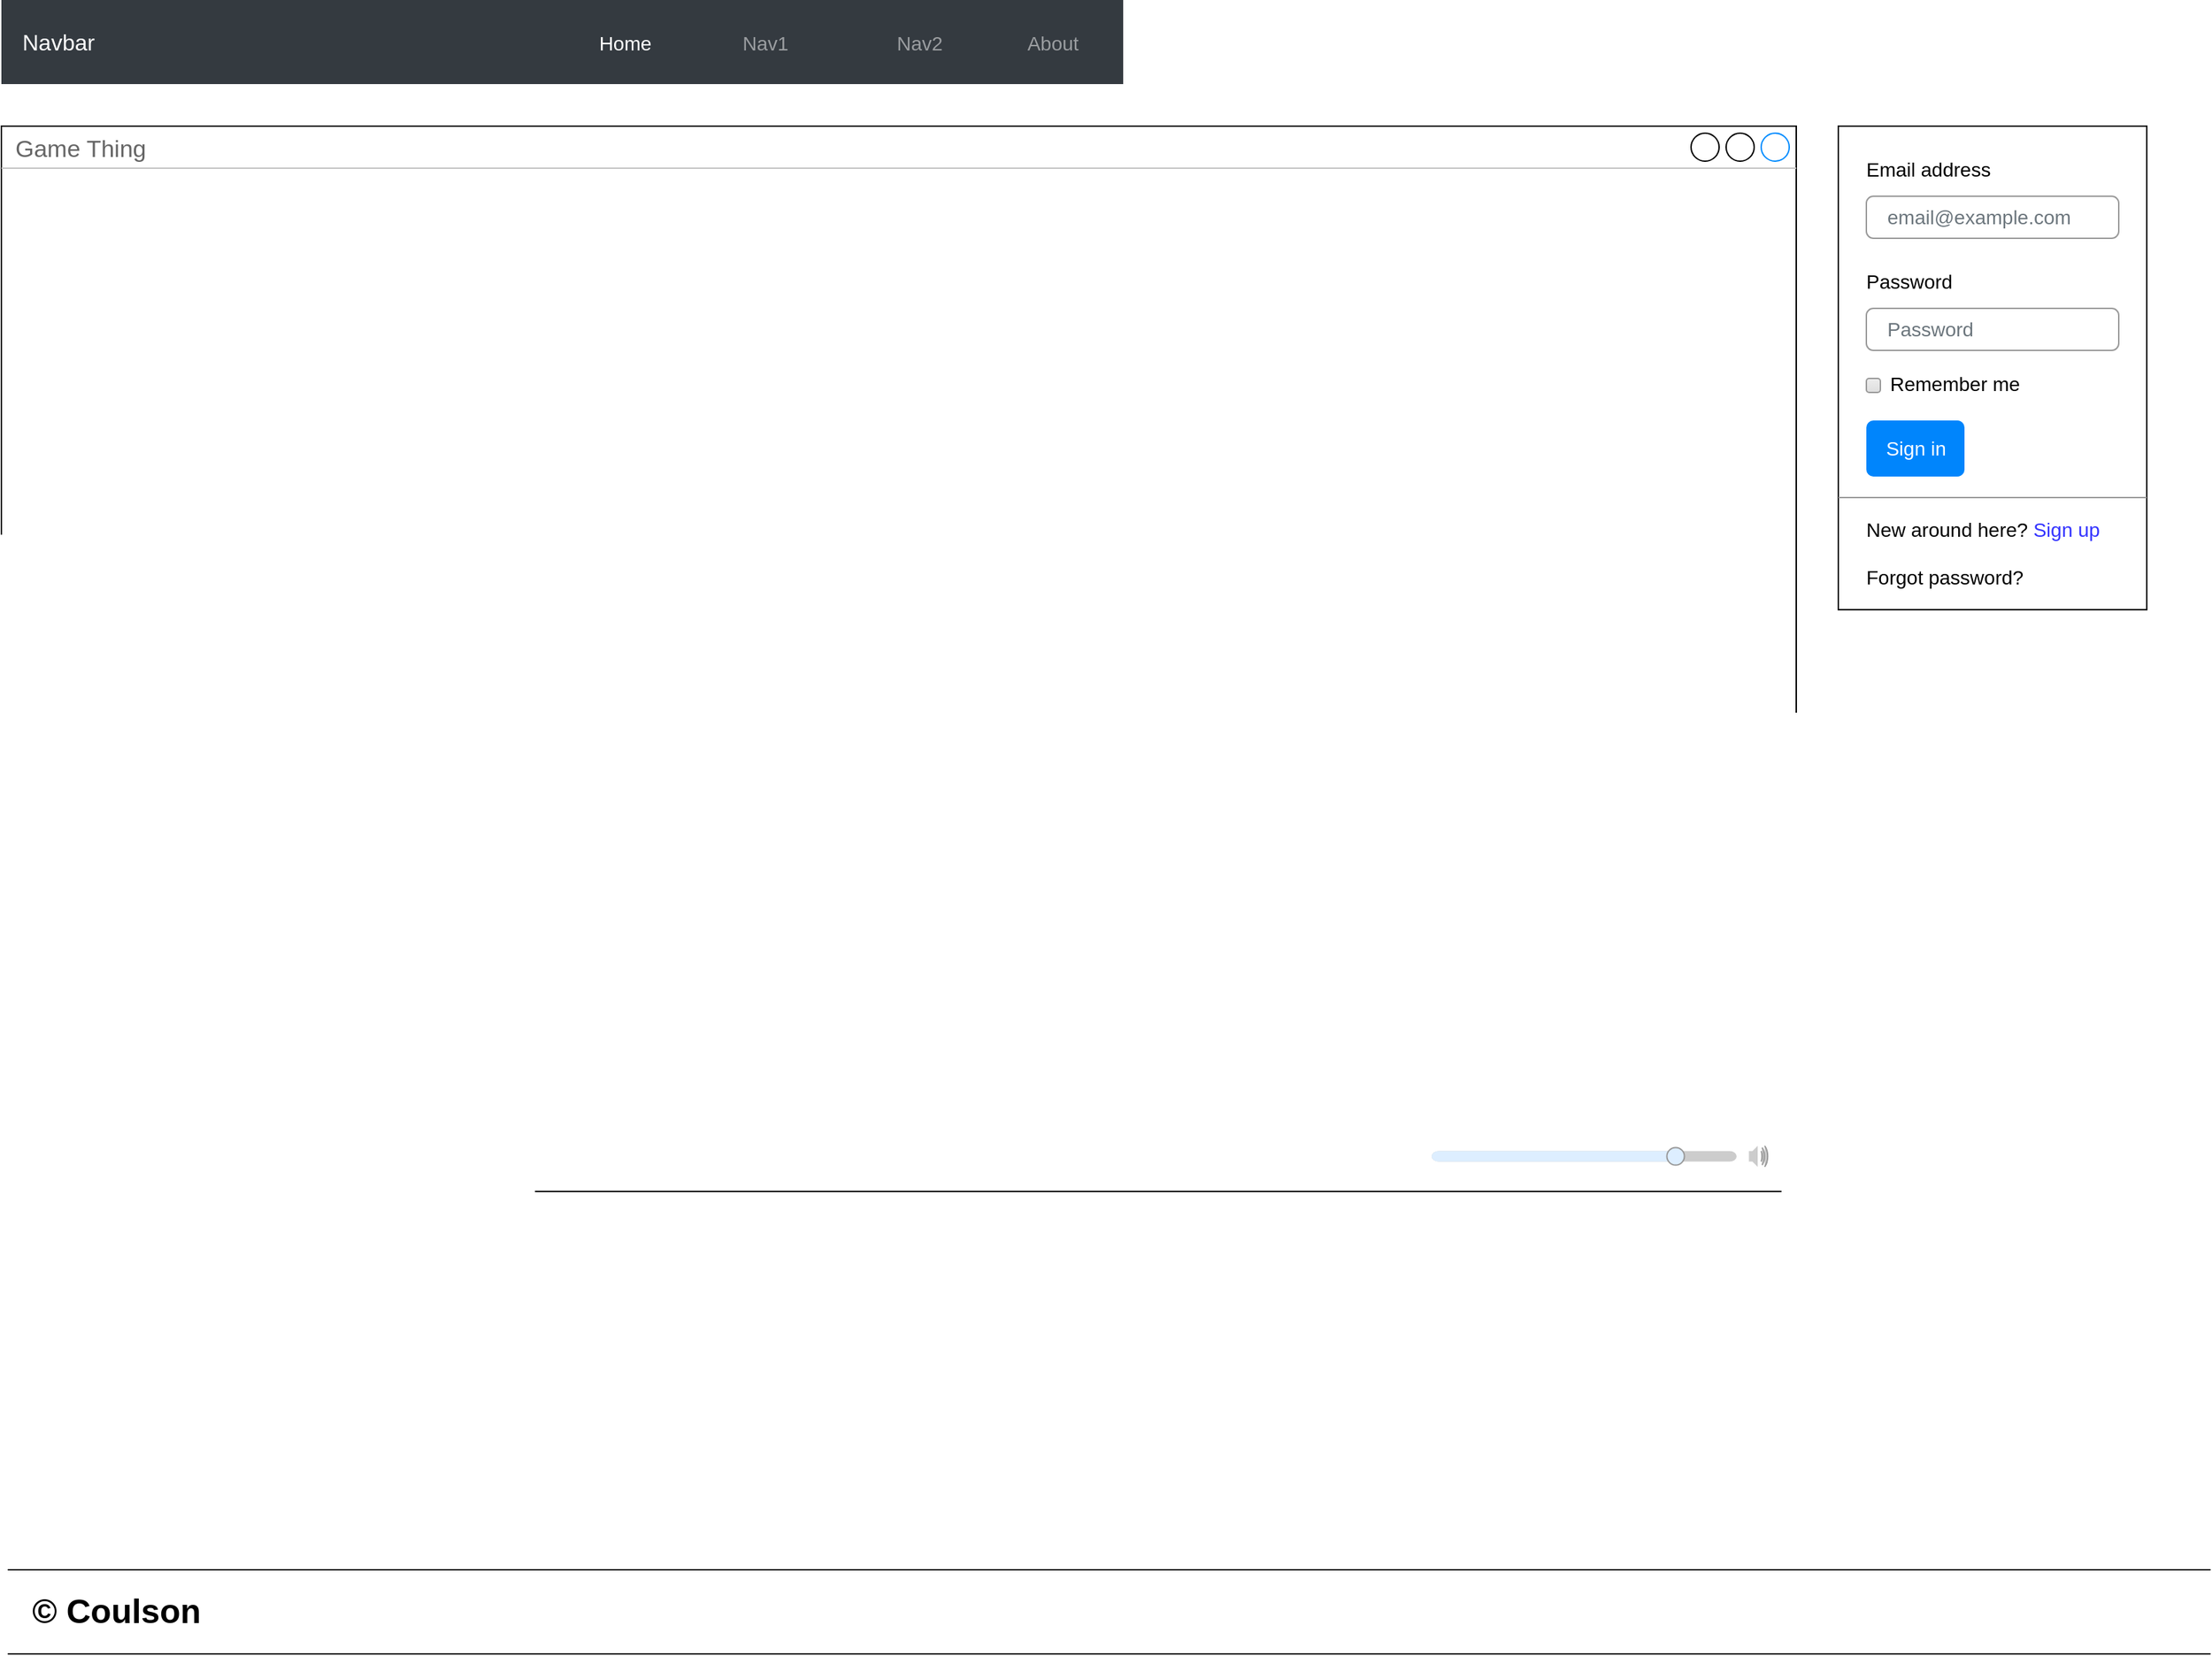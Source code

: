 <mxfile version="13.6.5" type="github"><diagram id="gAICNqZA2hDo-b9snUBj" name="Page-1"><mxGraphModel dx="1633" dy="1069" grid="1" gridSize="10" guides="1" tooltips="1" connect="0" arrows="0" fold="1" page="1" pageScale="1" pageWidth="1600" pageHeight="1200" math="0" shadow="0"><root><mxCell id="0"/><mxCell id="1" parent="0"/><mxCell id="HI8Mo7MYHOOjEy2d3-Ay-52" value="" style="shape=partialRectangle;whiteSpace=wrap;html=1;left=0;right=0;fillColor=none;align=center;" vertex="1" parent="1"><mxGeometry x="15" y="1130" width="1570" height="60" as="geometry"/></mxCell><mxCell id="HI8Mo7MYHOOjEy2d3-Ay-19" value="Game Thing&lt;br&gt;" style="strokeWidth=1;shadow=0;dashed=0;align=center;html=1;shape=mxgraph.mockup.containers.window;align=left;verticalAlign=top;spacingLeft=8;strokeColor2=#008cff;strokeColor3=#c4c4c4;fontColor=#666666;mainText=;fontSize=17;labelBackgroundColor=none;glass=0;gradientColor=none;" vertex="1" parent="1"><mxGeometry x="10" y="100" width="1280" height="760" as="geometry"/></mxCell><mxCell id="HI8Mo7MYHOOjEy2d3-Ay-35" value="" style="html=1;shadow=0;shape=mxgraph.bootstrap.rrect;rSize=0;fillColor=#ffffff;glass=0;fontSize=16;align=center;" vertex="1" parent="1"><mxGeometry x="1320" y="100" width="220" height="345" as="geometry"/></mxCell><mxCell id="HI8Mo7MYHOOjEy2d3-Ay-36" value="Email address" style="fillColor=none;strokeColor=none;align=left;spacing=20;fontSize=14;" vertex="1" parent="HI8Mo7MYHOOjEy2d3-Ay-35"><mxGeometry width="220" height="40" relative="1" as="geometry"><mxPoint y="10" as="offset"/></mxGeometry></mxCell><mxCell id="HI8Mo7MYHOOjEy2d3-Ay-37" value="email@example.com" style="html=1;shadow=0;dashed=0;shape=mxgraph.bootstrap.rrect;rSize=5;fillColor=none;strokeColor=#999999;align=left;spacing=15;fontSize=14;fontColor=#6C767D;" vertex="1" parent="HI8Mo7MYHOOjEy2d3-Ay-35"><mxGeometry width="180" height="30" relative="1" as="geometry"><mxPoint x="20" y="50" as="offset"/></mxGeometry></mxCell><mxCell id="HI8Mo7MYHOOjEy2d3-Ay-38" value="Password" style="fillColor=none;strokeColor=none;align=left;spacing=20;fontSize=14;" vertex="1" parent="HI8Mo7MYHOOjEy2d3-Ay-35"><mxGeometry width="220" height="40" relative="1" as="geometry"><mxPoint y="90" as="offset"/></mxGeometry></mxCell><mxCell id="HI8Mo7MYHOOjEy2d3-Ay-39" value="Password" style="html=1;shadow=0;dashed=0;shape=mxgraph.bootstrap.rrect;rSize=5;fillColor=none;strokeColor=#999999;align=left;spacing=15;fontSize=14;fontColor=#6C767D;" vertex="1" parent="HI8Mo7MYHOOjEy2d3-Ay-35"><mxGeometry width="180" height="30" relative="1" as="geometry"><mxPoint x="20" y="130" as="offset"/></mxGeometry></mxCell><mxCell id="HI8Mo7MYHOOjEy2d3-Ay-40" value="Remember me" style="html=1;shadow=0;dashed=0;shape=mxgraph.bootstrap.rrect;rSize=2;fillColor=#EDEDED;strokeColor=#999999;align=left;fontSize=14;fontColor=#000000;labelPosition=right;verticalLabelPosition=middle;verticalAlign=middle;spacingLeft=5;spacingTop=-2;gradientColor=#DEDEDE;" vertex="1" parent="HI8Mo7MYHOOjEy2d3-Ay-35"><mxGeometry width="10" height="10" relative="1" as="geometry"><mxPoint x="20" y="180" as="offset"/></mxGeometry></mxCell><mxCell id="HI8Mo7MYHOOjEy2d3-Ay-41" value="Sign in" style="html=1;shadow=0;dashed=0;shape=mxgraph.bootstrap.rrect;rSize=5;fillColor=#0085FC;strokeColor=none;align=center;fontSize=14;fontColor=#FFFFFF;" vertex="1" parent="HI8Mo7MYHOOjEy2d3-Ay-35"><mxGeometry width="70" height="40" relative="1" as="geometry"><mxPoint x="20" y="210" as="offset"/></mxGeometry></mxCell><mxCell id="HI8Mo7MYHOOjEy2d3-Ay-42" value="" style="shape=line;strokeColor=#999999;perimeter=none;resizeWidth=1;" vertex="1" parent="HI8Mo7MYHOOjEy2d3-Ay-35"><mxGeometry width="220" height="10" relative="1" as="geometry"><mxPoint y="260" as="offset"/></mxGeometry></mxCell><mxCell id="HI8Mo7MYHOOjEy2d3-Ay-43" value="New around here? &lt;font color=&quot;#3333ff&quot;&gt;Sign up&lt;/font&gt;&lt;br&gt;&lt;br&gt;Forgot password?" style="html=1;fillColor=none;strokeColor=none;align=left;spacing=20;fontSize=14;" vertex="1" parent="HI8Mo7MYHOOjEy2d3-Ay-35"><mxGeometry width="220" height="60" relative="1" as="geometry"><mxPoint y="275" as="offset"/></mxGeometry></mxCell><mxCell id="HI8Mo7MYHOOjEy2d3-Ay-44" value="Navbar" style="shadow=0;dashed=0;fillColor=#343A40;strokeColor=none;fontSize=16;fontColor=#ffffff;align=left;spacing=15;html=1;" vertex="1" parent="1"><mxGeometry x="10" y="10" width="800" height="60" as="geometry"/></mxCell><mxCell id="HI8Mo7MYHOOjEy2d3-Ay-45" value="Home" style="fillColor=none;strokeColor=none;fontSize=14;fontColor=#ffffff;align=center;" vertex="1" parent="HI8Mo7MYHOOjEy2d3-Ay-44"><mxGeometry width="70" height="40" relative="1" as="geometry"><mxPoint x="410" y="10" as="offset"/></mxGeometry></mxCell><mxCell id="HI8Mo7MYHOOjEy2d3-Ay-46" value="Nav1" style="fillColor=none;strokeColor=none;fontSize=14;fontColor=#9A9DA0;align=center;" vertex="1" parent="HI8Mo7MYHOOjEy2d3-Ay-44"><mxGeometry width="70" height="40" relative="1" as="geometry"><mxPoint x="510" y="10" as="offset"/></mxGeometry></mxCell><mxCell id="HI8Mo7MYHOOjEy2d3-Ay-47" value="Nav2" style="fillColor=none;strokeColor=none;fontSize=14;fontColor=#9A9DA0;align=center;spacingRight=0;" vertex="1" parent="HI8Mo7MYHOOjEy2d3-Ay-44"><mxGeometry width="90" height="40" relative="1" as="geometry"><mxPoint x="610" y="10" as="offset"/></mxGeometry></mxCell><mxCell id="HI8Mo7MYHOOjEy2d3-Ay-48" value="About" style="fillColor=none;strokeColor=none;fontSize=14;fontColor=#9A9DA0;align=center;imageAlign=left;" vertex="1" parent="HI8Mo7MYHOOjEy2d3-Ay-44"><mxGeometry width="80" height="40" relative="1" as="geometry"><mxPoint x="710" y="10" as="offset"/></mxGeometry></mxCell><mxCell id="HI8Mo7MYHOOjEy2d3-Ay-51" value="" style="verticalLabelPosition=bottom;shadow=0;dashed=0;align=center;html=1;verticalAlign=top;strokeWidth=1;shape=mxgraph.mockup.misc.volumeSlider;barPos=80;fillColor=#cccccc;strokeColor=#999999;fillColor2=#ddeeff;" vertex="1" parent="1"><mxGeometry x="1030" y="820" width="250" height="30" as="geometry"/></mxCell><mxCell id="HI8Mo7MYHOOjEy2d3-Ay-54" value="© Coulson" style="text;strokeColor=none;fillColor=none;html=1;fontSize=24;fontStyle=1;verticalAlign=middle;align=left;" vertex="1" parent="1"><mxGeometry x="30" y="1140" width="280" height="40" as="geometry"/></mxCell></root></mxGraphModel></diagram></mxfile>